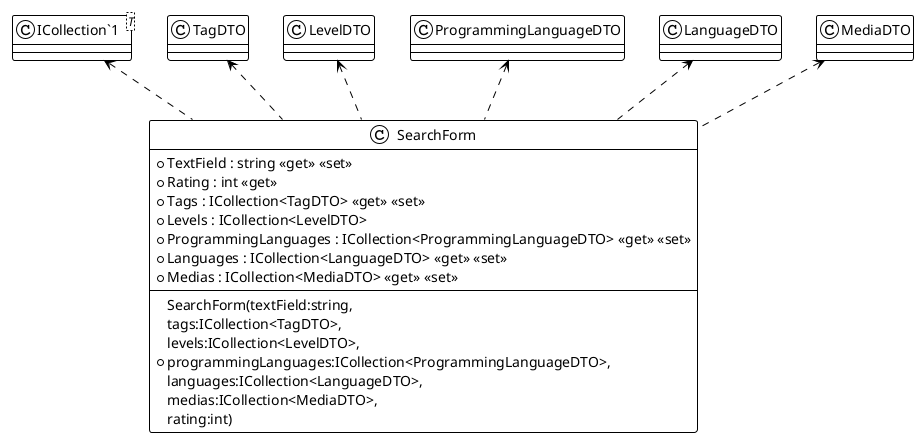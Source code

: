 @startuml
!theme plain
class SearchForm {
    + SearchForm(textField:string, \ntags:ICollection<TagDTO>, \nlevels:ICollection<LevelDTO>, \nprogrammingLanguages:ICollection<ProgrammingLanguageDTO>, \nlanguages:ICollection<LanguageDTO>, \nmedias:ICollection<MediaDTO>, \nrating:int)
    + TextField : string <<get>> <<set>>
    + Rating : int <<get>>
    + Tags : ICollection<TagDTO> <<get>> <<set>>
    + Levels : ICollection<LevelDTO>
    + ProgrammingLanguages : ICollection<ProgrammingLanguageDTO> <<get>> <<set>>
    + Languages : ICollection<LanguageDTO> <<get>> <<set>>
    + Medias : ICollection<MediaDTO> <<get>> <<set>>
}
class "ICollection`1"<T> {
}

"ICollection`1" <.. SearchForm
TagDTO <.. SearchForm
LevelDTO <.. SearchForm
ProgrammingLanguageDTO <.. SearchForm
LanguageDTO <.. SearchForm
MediaDTO <.. SearchForm

@enduml
